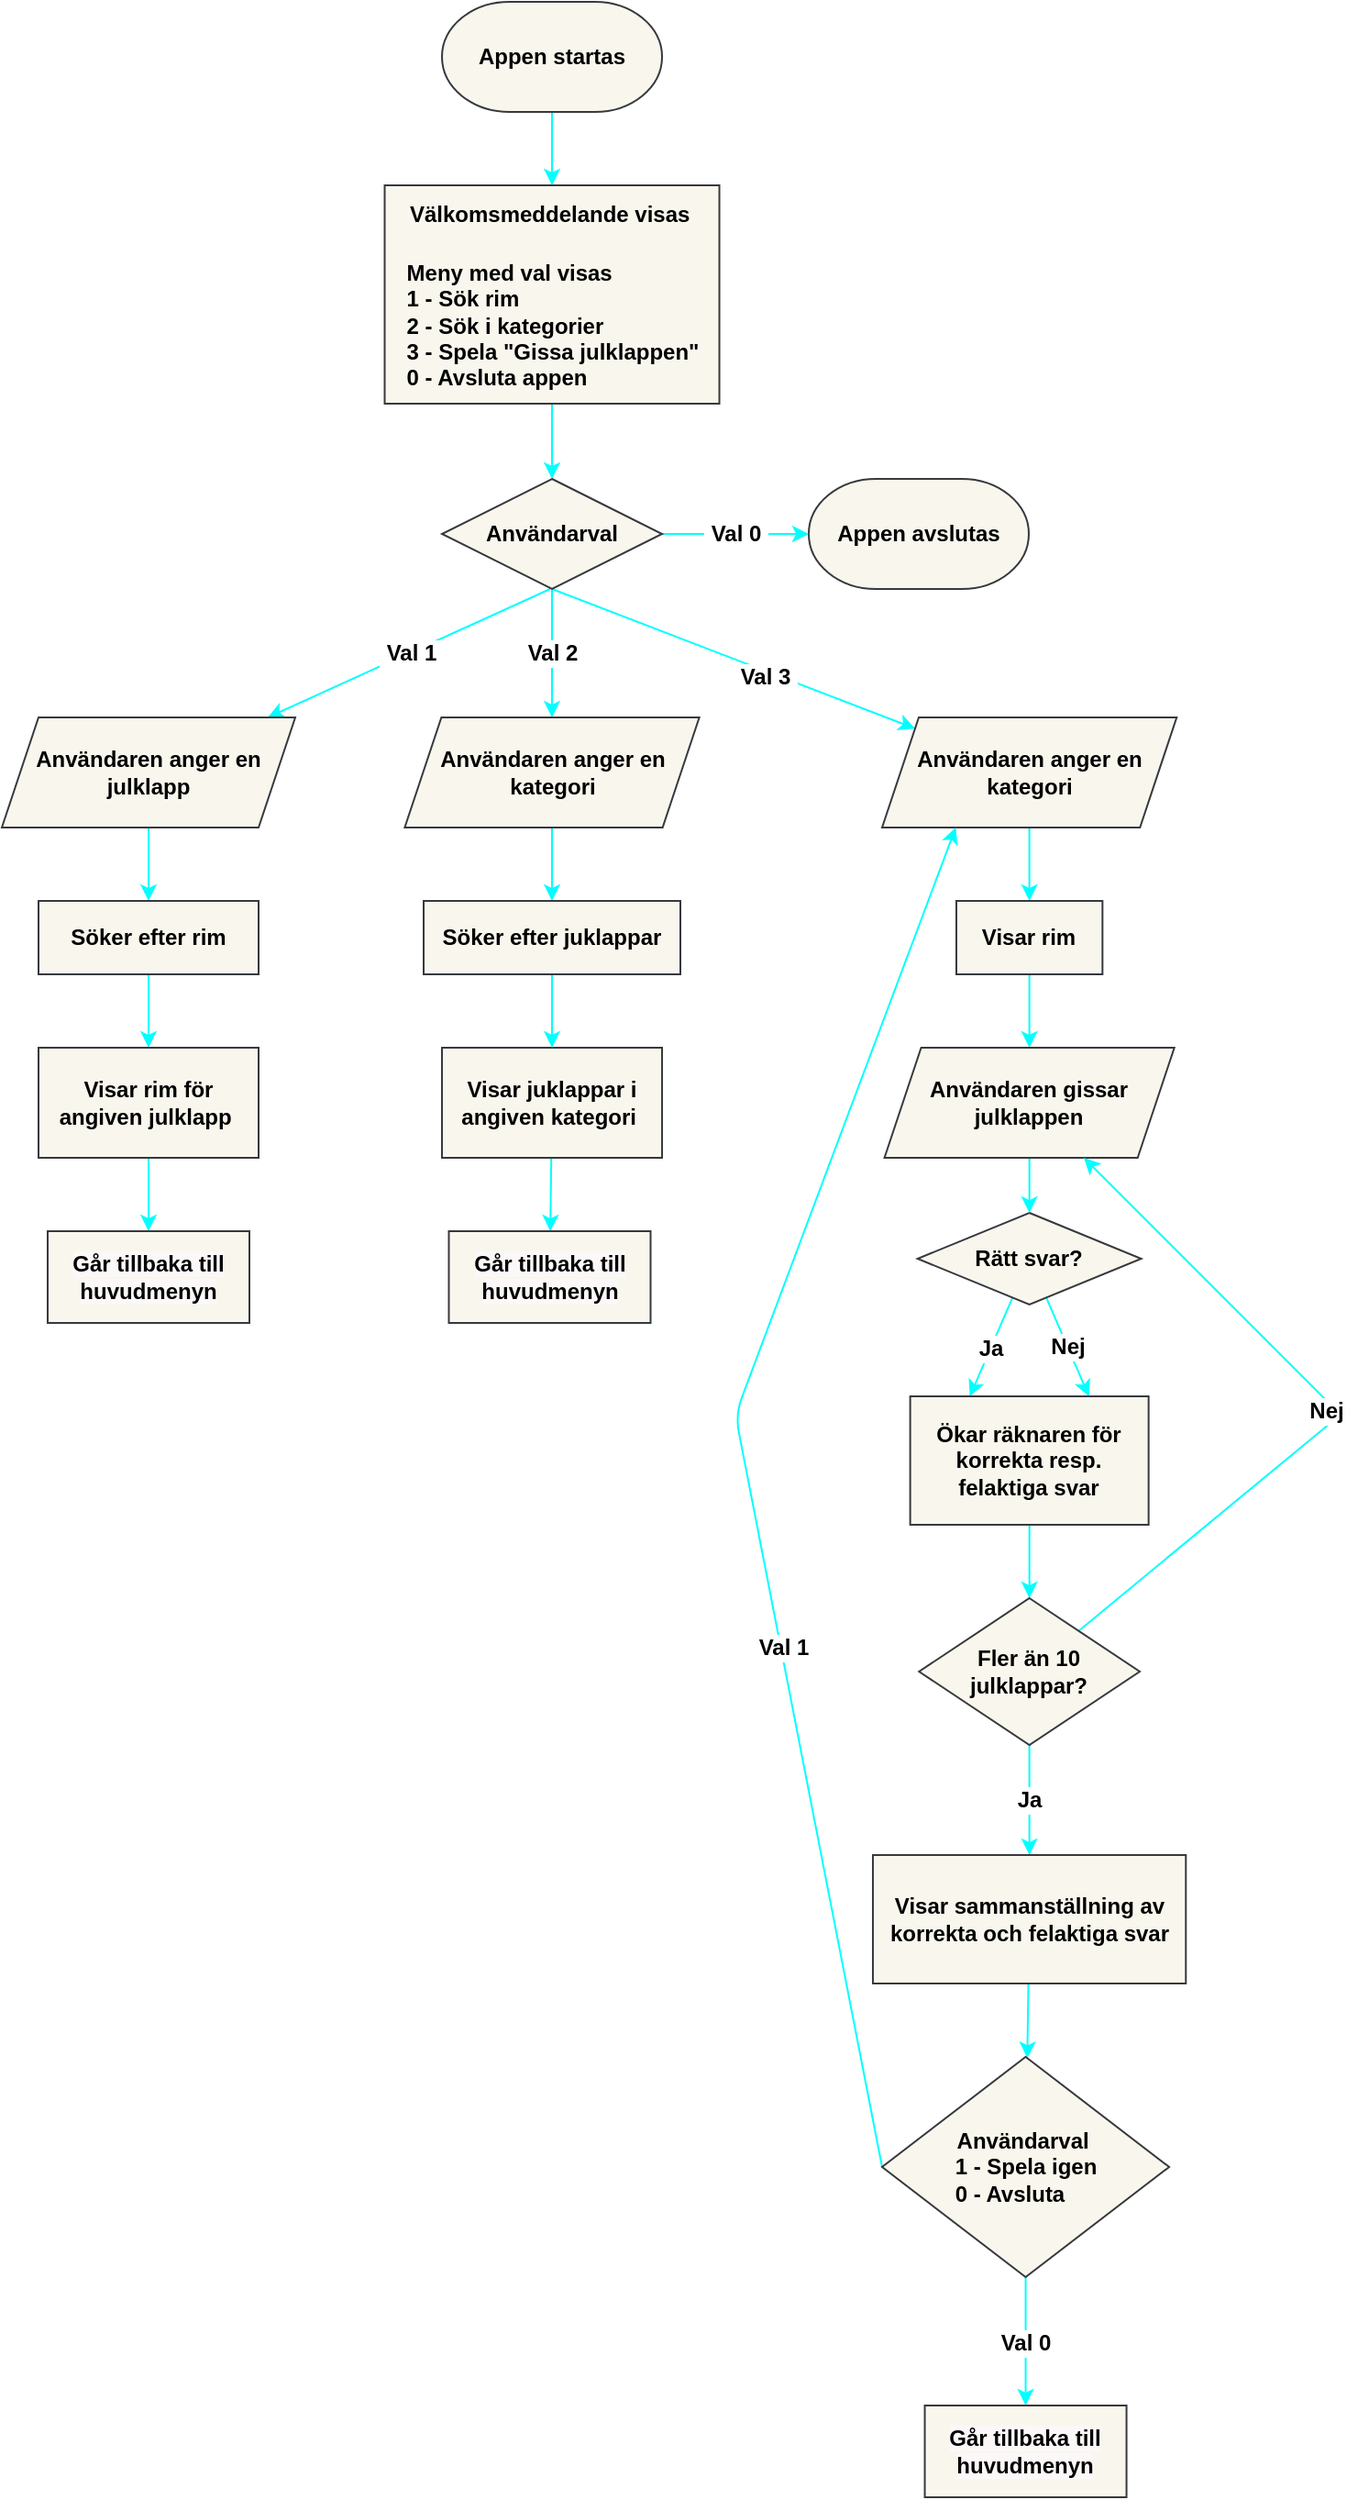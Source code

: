 <mxfile>
    <diagram id="UHS9BYxaimWtFUys_EFg" name="Page-1">
        <mxGraphModel dx="1431" dy="724" grid="1" gridSize="10" guides="1" tooltips="1" connect="1" arrows="1" fold="1" page="1" pageScale="1" pageWidth="1400" pageHeight="850" math="0" shadow="0">
            <root>
                <mxCell id="0"/>
                <mxCell id="1" parent="0"/>
                <mxCell id="8" style="edgeStyle=none;html=1;fontFamily=Helvetica;fontSize=12;fontColor=#000000;strokeColor=#00FFFF;" parent="1" source="2" target="7" edge="1">
                    <mxGeometry relative="1" as="geometry"/>
                </mxCell>
                <mxCell id="2" value="&lt;font size=&quot;1&quot; color=&quot;#000000&quot;&gt;&lt;b style=&quot;font-size: 12px;&quot;&gt;Appen startas&lt;/b&gt;&lt;/font&gt;" style="strokeWidth=1;html=1;shape=mxgraph.flowchart.terminator;whiteSpace=wrap;fillColor=#f9f7ed;strokeColor=#36393d;" parent="1" vertex="1">
                    <mxGeometry x="300.01" y="70" width="120" height="60" as="geometry"/>
                </mxCell>
                <mxCell id="3" value="&lt;font size=&quot;1&quot; color=&quot;#000000&quot; style=&quot;&quot;&gt;&lt;b style=&quot;font-size: 12px;&quot;&gt;Appen avslutas&lt;/b&gt;&lt;/font&gt;" style="strokeWidth=1;html=1;shape=mxgraph.flowchart.terminator;whiteSpace=wrap;fillColor=#f9f7ed;strokeColor=#36393d;" parent="1" vertex="1">
                    <mxGeometry x="500" y="330" width="120" height="60" as="geometry"/>
                </mxCell>
                <mxCell id="9" style="edgeStyle=none;html=1;fontFamily=Helvetica;fontSize=12;fontColor=#000000;entryX=0.5;entryY=0;entryDx=0;entryDy=0;strokeColor=#00FFFF;" parent="1" source="7" edge="1" target="10">
                    <mxGeometry relative="1" as="geometry">
                        <mxPoint x="360" y="280" as="targetPoint"/>
                        <Array as="points">
                            <mxPoint x="360" y="310"/>
                        </Array>
                    </mxGeometry>
                </mxCell>
                <mxCell id="7" value="&lt;div style=&quot;&quot;&gt;&lt;font color=&quot;#000000&quot;&gt;&lt;span style=&quot;font-size: 12px;&quot;&gt;&lt;b&gt;Välkomsmeddelande visas&amp;nbsp;&lt;/b&gt;&lt;/span&gt;&lt;/font&gt;&lt;/div&gt;&lt;div style=&quot;&quot;&gt;&lt;font color=&quot;#000000&quot;&gt;&lt;span style=&quot;font-size: 12px;&quot;&gt;&lt;b&gt;&lt;br&gt;&lt;/b&gt;&lt;/span&gt;&lt;/font&gt;&lt;/div&gt;&lt;div style=&quot;text-align: left;&quot;&gt;&lt;font color=&quot;#000000&quot;&gt;&lt;span style=&quot;font-size: 12px;&quot;&gt;&lt;b&gt;Meny med val visas&lt;/b&gt;&lt;/span&gt;&lt;/font&gt;&lt;/div&gt;&lt;font color=&quot;#000000&quot; style=&quot;font-size: 12px;&quot;&gt;&lt;b&gt;&lt;div style=&quot;text-align: left;&quot;&gt;&lt;b style=&quot;background-color: initial;&quot;&gt;1 - Sök rim&lt;/b&gt;&lt;/div&gt;&lt;div style=&quot;text-align: left;&quot;&gt;&lt;b style=&quot;background-color: initial;&quot;&gt;2 - Sök i kategorier&lt;/b&gt;&lt;/div&gt;&lt;div style=&quot;text-align: left;&quot;&gt;&lt;b style=&quot;background-color: initial;&quot;&gt;3 - Spela &quot;Gissa julklappen&quot;&lt;/b&gt;&lt;/div&gt;&lt;div style=&quot;text-align: left;&quot;&gt;0 - Avsluta appen&lt;/div&gt;&lt;/b&gt;&lt;/font&gt;" style="rounded=0;whiteSpace=wrap;html=1;strokeColor=#36393d;strokeWidth=1;fontFamily=Helvetica;fontSize=13;fontColor=default;fillColor=#f9f7ed;" parent="1" vertex="1">
                    <mxGeometry x="268.76" y="170" width="182.5" height="119" as="geometry"/>
                </mxCell>
                <mxCell id="11" value="&lt;span&gt;&lt;font&gt;&amp;nbsp;Val 0&amp;nbsp;&lt;br&gt;&lt;/font&gt;&lt;/span&gt;" style="edgeStyle=none;html=1;fontFamily=Helvetica;fontSize=12;fontColor=#000000;exitX=1;exitY=0.5;exitDx=0;exitDy=0;labelBackgroundColor=#FFFFFF;strokeColor=#00FFFF;fontStyle=1" parent="1" source="10" target="3" edge="1">
                    <mxGeometry x="0.0" relative="1" as="geometry">
                        <mxPoint x="400" y="353" as="sourcePoint"/>
                        <Array as="points">
                            <mxPoint x="470" y="360"/>
                        </Array>
                        <mxPoint as="offset"/>
                    </mxGeometry>
                </mxCell>
                <mxCell id="12" value="&amp;nbsp;Val 2&amp;nbsp;" style="edgeStyle=none;html=1;fontFamily=Helvetica;fontSize=12;fontColor=#000000;labelBackgroundColor=#FFFFFF;strokeColor=#00FFFF;fontStyle=1" parent="1" target="22" edge="1">
                    <mxGeometry x="0.02" relative="1" as="geometry">
                        <mxPoint x="359" y="480" as="targetPoint"/>
                        <mxPoint x="360" y="390" as="sourcePoint"/>
                        <mxPoint as="offset"/>
                    </mxGeometry>
                </mxCell>
                <mxCell id="13" value="&amp;nbsp;Val 1&amp;nbsp;" style="edgeStyle=none;html=1;fontFamily=Helvetica;fontSize=12;fontColor=#000000;endArrow=classic;endFill=1;exitX=0.5;exitY=1;exitDx=0;exitDy=0;labelBackgroundColor=#FFFFFF;strokeColor=#00FFFF;fontStyle=1" parent="1" edge="1">
                    <mxGeometry x="-0.004" relative="1" as="geometry">
                        <mxPoint x="205.003" y="460" as="targetPoint"/>
                        <mxPoint x="359.01" y="390" as="sourcePoint"/>
                        <mxPoint as="offset"/>
                    </mxGeometry>
                </mxCell>
                <mxCell id="19" style="edgeStyle=none;html=1;fontFamily=Helvetica;fontSize=12;fontColor=#FFFFFF;exitX=0.5;exitY=1;exitDx=0;exitDy=0;strokeColor=#00FFFF;fontStyle=1" parent="1" source="10" edge="1" target="41">
                    <mxGeometry relative="1" as="geometry">
                        <mxPoint x="518.155" y="465.536" as="targetPoint"/>
                    </mxGeometry>
                </mxCell>
                <mxCell id="20" value="&amp;nbsp;Val 3&amp;nbsp;" style="edgeLabel;html=1;align=center;verticalAlign=middle;resizable=0;points=[];fontSize=12;fontFamily=Helvetica;fontColor=#000000;labelBackgroundColor=#FFFFFF;fontStyle=1" parent="19" vertex="1" connectable="0">
                    <mxGeometry x="0.18" y="-3" relative="1" as="geometry">
                        <mxPoint as="offset"/>
                    </mxGeometry>
                </mxCell>
                <mxCell id="10" value="&lt;b&gt;Användarval&lt;/b&gt;" style="rhombus;whiteSpace=wrap;html=1;strokeColor=#36393d;strokeWidth=1;fontFamily=Helvetica;fontSize=12;fontColor=#000000;fillColor=#f9f7ed;" parent="1" vertex="1">
                    <mxGeometry x="300.01" y="330" width="120" height="60" as="geometry"/>
                </mxCell>
                <mxCell id="27" style="edgeStyle=none;html=1;entryX=0.5;entryY=0;entryDx=0;entryDy=0;fontFamily=Helvetica;fontSize=12;fontColor=#000000;endArrow=classic;endFill=1;strokeColor=#00FFFF;" parent="1" source="21" target="24" edge="1">
                    <mxGeometry relative="1" as="geometry"/>
                </mxCell>
                <mxCell id="21" value="&lt;font color=&quot;#000000&quot;&gt;&lt;b&gt;Användaren anger en julklapp&lt;/b&gt;&lt;/font&gt;" style="shape=parallelogram;perimeter=parallelogramPerimeter;whiteSpace=wrap;html=1;fixedSize=1;strokeColor=#36393d;strokeWidth=1;fontFamily=Helvetica;fontSize=12;fontColor=#FFFFFF;fillColor=#f9f7ed;" parent="1" vertex="1">
                    <mxGeometry x="60" y="460" width="160" height="60" as="geometry"/>
                </mxCell>
                <mxCell id="37" style="edgeStyle=none;html=1;entryX=0.5;entryY=0;entryDx=0;entryDy=0;strokeColor=#00FFFF;" edge="1" parent="1" source="22" target="36">
                    <mxGeometry relative="1" as="geometry"/>
                </mxCell>
                <mxCell id="22" value="&lt;font color=&quot;#000000&quot;&gt;&lt;b&gt;Användaren anger en kategori&lt;/b&gt;&lt;/font&gt;" style="shape=parallelogram;perimeter=parallelogramPerimeter;whiteSpace=wrap;html=1;fixedSize=1;strokeColor=#36393d;strokeWidth=1;fontFamily=Helvetica;fontSize=12;fontColor=#FFFFFF;fillColor=#f9f7ed;" parent="1" vertex="1">
                    <mxGeometry x="279.69" y="460" width="160.63" height="60" as="geometry"/>
                </mxCell>
                <mxCell id="30" style="edgeStyle=none;html=1;entryX=0.5;entryY=0;entryDx=0;entryDy=0;fontFamily=Helvetica;fontSize=12;fontColor=#000000;endArrow=classic;endFill=1;strokeColor=#00FFFF;" parent="1" source="24" target="29" edge="1">
                    <mxGeometry relative="1" as="geometry">
                        <Array as="points">
                            <mxPoint x="140" y="620"/>
                        </Array>
                    </mxGeometry>
                </mxCell>
                <mxCell id="24" value="&lt;b&gt;Söker efter rim&lt;/b&gt;" style="rounded=0;whiteSpace=wrap;html=1;strokeColor=#36393d;strokeWidth=1;fontFamily=Helvetica;fontSize=12;fontColor=#000000;fillColor=#f9f7ed;" parent="1" vertex="1">
                    <mxGeometry x="80" y="560" width="120" height="40" as="geometry"/>
                </mxCell>
                <mxCell id="32" style="edgeStyle=none;html=1;fontFamily=Helvetica;fontSize=12;fontColor=#000000;endArrow=classic;endFill=1;strokeColor=#00FFFF;" parent="1" source="29" target="48" edge="1">
                    <mxGeometry relative="1" as="geometry">
                        <mxPoint x="140" y="740" as="targetPoint"/>
                    </mxGeometry>
                </mxCell>
                <mxCell id="29" value="&lt;b&gt;Visar rim för angiven julklapp&amp;nbsp;&lt;/b&gt;" style="rounded=0;whiteSpace=wrap;html=1;strokeColor=#36393d;strokeWidth=1;fontFamily=Helvetica;fontSize=12;fontColor=#000000;fillColor=#f9f7ed;" parent="1" vertex="1">
                    <mxGeometry x="80" y="640" width="120" height="60" as="geometry"/>
                </mxCell>
                <mxCell id="40" style="edgeStyle=none;html=1;strokeColor=#00FFFF;" edge="1" parent="1" source="35" target="49">
                    <mxGeometry relative="1" as="geometry">
                        <mxPoint x="360.01" y="740" as="targetPoint"/>
                    </mxGeometry>
                </mxCell>
                <mxCell id="35" value="&lt;b&gt;Visar juklappar i angiven kategori&amp;nbsp;&lt;/b&gt;" style="rounded=0;whiteSpace=wrap;html=1;strokeColor=#36393d;strokeWidth=1;fontFamily=Helvetica;fontSize=12;fontColor=#000000;fillColor=#f9f7ed;" vertex="1" parent="1">
                    <mxGeometry x="300.01" y="640" width="120" height="60" as="geometry"/>
                </mxCell>
                <mxCell id="38" style="edgeStyle=none;html=1;strokeColor=#00FFFF;" edge="1" parent="1" source="36" target="35">
                    <mxGeometry relative="1" as="geometry"/>
                </mxCell>
                <mxCell id="36" value="&lt;b&gt;Söker efter juklappar&lt;/b&gt;" style="rounded=0;whiteSpace=wrap;html=1;strokeColor=#36393d;strokeWidth=1;fontFamily=Helvetica;fontSize=12;fontColor=#000000;fillColor=#f9f7ed;" vertex="1" parent="1">
                    <mxGeometry x="290.01" y="560" width="139.99" height="40" as="geometry"/>
                </mxCell>
                <mxCell id="44" style="edgeStyle=none;html=1;entryX=0.5;entryY=0;entryDx=0;entryDy=0;strokeColor=#00FFFF;" edge="1" parent="1" source="41" target="42">
                    <mxGeometry relative="1" as="geometry"/>
                </mxCell>
                <mxCell id="41" value="&lt;font color=&quot;#000000&quot;&gt;&lt;b&gt;Användaren anger en kategori&lt;/b&gt;&lt;/font&gt;" style="shape=parallelogram;perimeter=parallelogramPerimeter;whiteSpace=wrap;html=1;fixedSize=1;strokeColor=#36393d;strokeWidth=1;fontFamily=Helvetica;fontSize=12;fontColor=#FFFFFF;fillColor=#f9f7ed;" vertex="1" parent="1">
                    <mxGeometry x="540" y="460" width="160.63" height="60" as="geometry"/>
                </mxCell>
                <mxCell id="57" style="edgeStyle=none;html=1;entryX=0.5;entryY=0;entryDx=0;entryDy=0;fontSize=12;strokeColor=#00FFFF;" edge="1" parent="1" source="42" target="56">
                    <mxGeometry relative="1" as="geometry"/>
                </mxCell>
                <mxCell id="42" value="&lt;b&gt;Visar rim&lt;/b&gt;" style="rounded=0;whiteSpace=wrap;html=1;strokeColor=#36393d;strokeWidth=1;fontFamily=Helvetica;fontSize=12;fontColor=#000000;fillColor=#f9f7ed;" vertex="1" parent="1">
                    <mxGeometry x="580.49" y="560" width="79.68" height="40" as="geometry"/>
                </mxCell>
                <mxCell id="48" value="&lt;span style=&quot;background-color: rgb(252, 248, 248);&quot;&gt;&lt;b style=&quot;border-color: rgb(0, 0, 0); font-family: Helvetica; font-size: 12px; font-style: normal; font-variant-ligatures: normal; font-variant-caps: normal; letter-spacing: normal; orphans: 2; text-indent: 0px; text-transform: none; widows: 2; word-spacing: 0px; -webkit-text-stroke-width: 0px; text-decoration-thickness: initial; text-decoration-style: initial; text-decoration-color: initial; color: rgb(0, 0, 0); text-align: center;&quot;&gt;Går tillbaka till huvudmenyn&lt;/b&gt;&lt;br&gt;&lt;/span&gt;" style="rounded=0;whiteSpace=wrap;html=1;strokeColor=#36393d;strokeWidth=1;fontFamily=Helvetica;fontSize=12;fontColor=#000000;fillColor=#f9f7ed;" vertex="1" parent="1">
                    <mxGeometry x="85" y="740" width="110" height="50" as="geometry"/>
                </mxCell>
                <mxCell id="49" value="&lt;span style=&quot;background-color: rgb(252, 248, 248);&quot;&gt;&lt;b style=&quot;border-color: rgb(0, 0, 0); font-family: Helvetica; font-size: 12px; font-style: normal; font-variant-ligatures: normal; font-variant-caps: normal; letter-spacing: normal; orphans: 2; text-indent: 0px; text-transform: none; widows: 2; word-spacing: 0px; -webkit-text-stroke-width: 0px; text-decoration-thickness: initial; text-decoration-style: initial; text-decoration-color: initial; color: rgb(0, 0, 0); text-align: center;&quot;&gt;Går tillbaka till huvudmenyn&lt;/b&gt;&lt;br&gt;&lt;/span&gt;" style="rounded=0;whiteSpace=wrap;html=1;strokeColor=#36393d;strokeWidth=1;fontFamily=Helvetica;fontSize=12;fontColor=#000000;fillColor=#f9f7ed;" vertex="1" parent="1">
                    <mxGeometry x="303.75" y="740" width="110" height="50" as="geometry"/>
                </mxCell>
                <mxCell id="54" value="&lt;font style=&quot;font-size: 12px;&quot;&gt;&lt;span&gt;&amp;nbsp;Ja&amp;nbsp;&lt;/span&gt;&lt;/font&gt;" style="edgeStyle=none;html=1;entryX=0.25;entryY=0;entryDx=0;entryDy=0;labelBackgroundColor=#FFFFFF;fontColor=#000000;strokeColor=#00FFFF;fontStyle=1" edge="1" parent="1" source="50" target="52">
                    <mxGeometry x="0.024" relative="1" as="geometry">
                        <mxPoint as="offset"/>
                    </mxGeometry>
                </mxCell>
                <mxCell id="58" value="&lt;span&gt;&amp;nbsp;Nej&amp;nbsp;&lt;/span&gt;" style="edgeStyle=none;html=1;fontSize=12;entryX=0.75;entryY=0;entryDx=0;entryDy=0;fontColor=#000000;labelBackgroundColor=#FFFFFF;strokeColor=#00FFFF;fontStyle=1" edge="1" parent="1" source="50" target="52">
                    <mxGeometry x="0.013" relative="1" as="geometry">
                        <mxPoint x="650" y="840" as="targetPoint"/>
                        <mxPoint as="offset"/>
                    </mxGeometry>
                </mxCell>
                <mxCell id="50" value="&lt;b&gt;Rätt svar?&lt;/b&gt;" style="rhombus;whiteSpace=wrap;html=1;strokeColor=#36393d;strokeWidth=1;fontFamily=Helvetica;fontSize=12;fontColor=#000000;fillColor=#f9f7ed;" vertex="1" parent="1">
                    <mxGeometry x="559.35" y="730" width="121.95" height="50" as="geometry"/>
                </mxCell>
                <mxCell id="61" style="edgeStyle=none;html=1;entryX=0.5;entryY=0;entryDx=0;entryDy=0;fontSize=12;strokeColor=#00FFFF;" edge="1" parent="1" source="52" target="60">
                    <mxGeometry relative="1" as="geometry"/>
                </mxCell>
                <mxCell id="52" value="&lt;b&gt;Ökar räknaren för korrekta resp. felaktiga svar&lt;/b&gt;" style="rounded=0;whiteSpace=wrap;html=1;strokeColor=#36393d;strokeWidth=1;fontFamily=Helvetica;fontSize=12;fontColor=#000000;fillColor=#f9f7ed;" vertex="1" parent="1">
                    <mxGeometry x="555.32" y="830" width="130" height="70" as="geometry"/>
                </mxCell>
                <mxCell id="59" style="edgeStyle=none;html=1;fontSize=12;strokeColor=#00FFFF;" edge="1" parent="1" source="56" target="50">
                    <mxGeometry relative="1" as="geometry"/>
                </mxCell>
                <mxCell id="56" value="&lt;font color=&quot;#000000&quot;&gt;&lt;b&gt;Användaren gissar julklappen&lt;/b&gt;&lt;/font&gt;" style="shape=parallelogram;perimeter=parallelogramPerimeter;whiteSpace=wrap;html=1;fixedSize=1;strokeColor=#36393d;strokeWidth=1;fontFamily=Helvetica;fontSize=12;fontColor=#FFFFFF;fillColor=#f9f7ed;" vertex="1" parent="1">
                    <mxGeometry x="541.29" y="640" width="158.06" height="60" as="geometry"/>
                </mxCell>
                <mxCell id="66" value="&lt;span&gt;&amp;nbsp;Ja&amp;nbsp;&lt;/span&gt;" style="edgeStyle=none;html=1;fontSize=12;fontColor=#000000;labelBackgroundColor=#FFFFFF;strokeColor=#00FFFF;fontStyle=1" edge="1" parent="1" source="60" target="65">
                    <mxGeometry relative="1" as="geometry">
                        <mxPoint as="offset"/>
                    </mxGeometry>
                </mxCell>
                <mxCell id="69" style="edgeStyle=none;html=1;fontSize=12;strokeColor=#00FFFF;" edge="1" parent="1" source="60">
                    <mxGeometry relative="1" as="geometry">
                        <mxPoint x="650" y="700" as="targetPoint"/>
                        <Array as="points">
                            <mxPoint x="790" y="840"/>
                        </Array>
                    </mxGeometry>
                </mxCell>
                <mxCell id="70" value="&lt;span&gt;&amp;nbsp;Nej&amp;nbsp;&lt;/span&gt;" style="edgeLabel;html=1;align=center;verticalAlign=middle;resizable=0;points=[];fontSize=12;fontColor=#000000;labelBackgroundColor=#FFFFFF;fontStyle=1" vertex="1" connectable="0" parent="69">
                    <mxGeometry x="0.004" y="4" relative="1" as="geometry">
                        <mxPoint as="offset"/>
                    </mxGeometry>
                </mxCell>
                <mxCell id="60" value="&lt;b&gt;Fler än 10 julklappar?&lt;/b&gt;" style="rhombus;whiteSpace=wrap;html=1;strokeColor=#36393d;strokeWidth=1;fontFamily=Helvetica;fontSize=12;fontColor=#000000;fillColor=#f9f7ed;" vertex="1" parent="1">
                    <mxGeometry x="560.16" y="940" width="120.32" height="80" as="geometry"/>
                </mxCell>
                <mxCell id="80" style="edgeStyle=none;html=1;fontSize=12;strokeColor=#00FFFF;" edge="1" parent="1" source="65" target="73">
                    <mxGeometry relative="1" as="geometry"/>
                </mxCell>
                <mxCell id="65" value="&lt;b&gt;Visar sammanställning av korrekta och felaktiga svar&lt;/b&gt;" style="rounded=0;whiteSpace=wrap;html=1;strokeColor=#36393d;strokeWidth=1;fontFamily=Helvetica;fontSize=12;fontColor=#000000;fillColor=#f9f7ed;" vertex="1" parent="1">
                    <mxGeometry x="534.99" y="1080" width="170.65" height="70" as="geometry"/>
                </mxCell>
                <mxCell id="74" style="edgeStyle=none;html=1;fontSize=12;entryX=0.25;entryY=1;entryDx=0;entryDy=0;exitX=0;exitY=0.5;exitDx=0;exitDy=0;strokeColor=#00FFFF;" edge="1" parent="1" source="73" target="41">
                    <mxGeometry relative="1" as="geometry">
                        <mxPoint x="600" y="520" as="targetPoint"/>
                        <Array as="points">
                            <mxPoint x="460" y="840"/>
                        </Array>
                    </mxGeometry>
                </mxCell>
                <mxCell id="75" value="&amp;nbsp;Val 1&amp;nbsp;" style="edgeLabel;html=1;align=center;verticalAlign=middle;resizable=0;points=[];fontSize=12;fontStyle=1;fontColor=#000000;labelBackgroundColor=#FFFFFF;" vertex="1" connectable="0" parent="74">
                    <mxGeometry x="-0.243" y="-1" relative="1" as="geometry">
                        <mxPoint y="-1" as="offset"/>
                    </mxGeometry>
                </mxCell>
                <mxCell id="78" value="&amp;nbsp;Val 0&amp;nbsp;" style="edgeStyle=none;html=1;fontSize=12;fontStyle=1;fontColor=#000000;labelBackgroundColor=#FFFFFF;strokeColor=#00FFFF;" edge="1" parent="1" source="73" target="77">
                    <mxGeometry x="0.02" relative="1" as="geometry">
                        <mxPoint as="offset"/>
                    </mxGeometry>
                </mxCell>
                <mxCell id="73" value="&lt;div style=&quot;&quot;&gt;&lt;b style=&quot;background-color: initial;&quot;&gt;Användarval&amp;nbsp;&lt;/b&gt;&lt;/div&gt;&lt;b&gt;&lt;div style=&quot;text-align: left;&quot;&gt;&lt;b style=&quot;background-color: initial;&quot;&gt;1 - Spela igen&lt;/b&gt;&lt;/div&gt;&lt;div style=&quot;text-align: left;&quot;&gt;&lt;b style=&quot;background-color: initial;&quot;&gt;0 - Avsluta&lt;/b&gt;&lt;/div&gt;&lt;/b&gt;" style="rhombus;whiteSpace=wrap;html=1;strokeColor=#36393d;strokeWidth=1;fontFamily=Helvetica;fontSize=12;fontColor=#000000;fillColor=#f9f7ed;align=center;" vertex="1" parent="1">
                    <mxGeometry x="540.0" y="1190" width="156.54" height="120" as="geometry"/>
                </mxCell>
                <mxCell id="77" value="&lt;span style=&quot;background-color: rgb(252, 248, 248);&quot;&gt;&lt;b style=&quot;border-color: rgb(0, 0, 0); font-family: Helvetica; font-size: 12px; font-style: normal; font-variant-ligatures: normal; font-variant-caps: normal; letter-spacing: normal; orphans: 2; text-indent: 0px; text-transform: none; widows: 2; word-spacing: 0px; -webkit-text-stroke-width: 0px; text-decoration-thickness: initial; text-decoration-style: initial; text-decoration-color: initial; color: rgb(0, 0, 0); text-align: center;&quot;&gt;Går tillbaka till huvudmenyn&lt;/b&gt;&lt;br&gt;&lt;/span&gt;" style="rounded=0;whiteSpace=wrap;html=1;strokeColor=#36393d;strokeWidth=1;fontFamily=Helvetica;fontSize=12;fontColor=#000000;fillColor=#f9f7ed;" vertex="1" parent="1">
                    <mxGeometry x="563.27" y="1380" width="110" height="50" as="geometry"/>
                </mxCell>
            </root>
        </mxGraphModel>
    </diagram>
</mxfile>